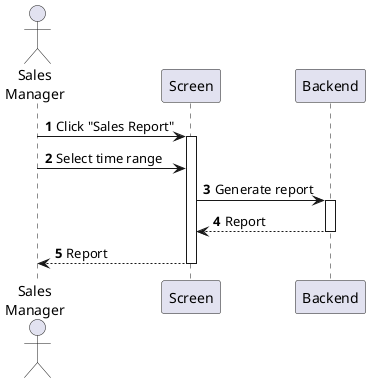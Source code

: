 @startuml sales-generate-report
autonumber

actor "Sales\nManager" as a
participant Screen as f
participant Backend as b

a -> f : Click "Sales Report"
activate f
a -> f : Select time range
f -> b : Generate report
activate b
return Report
return Report
@enduml